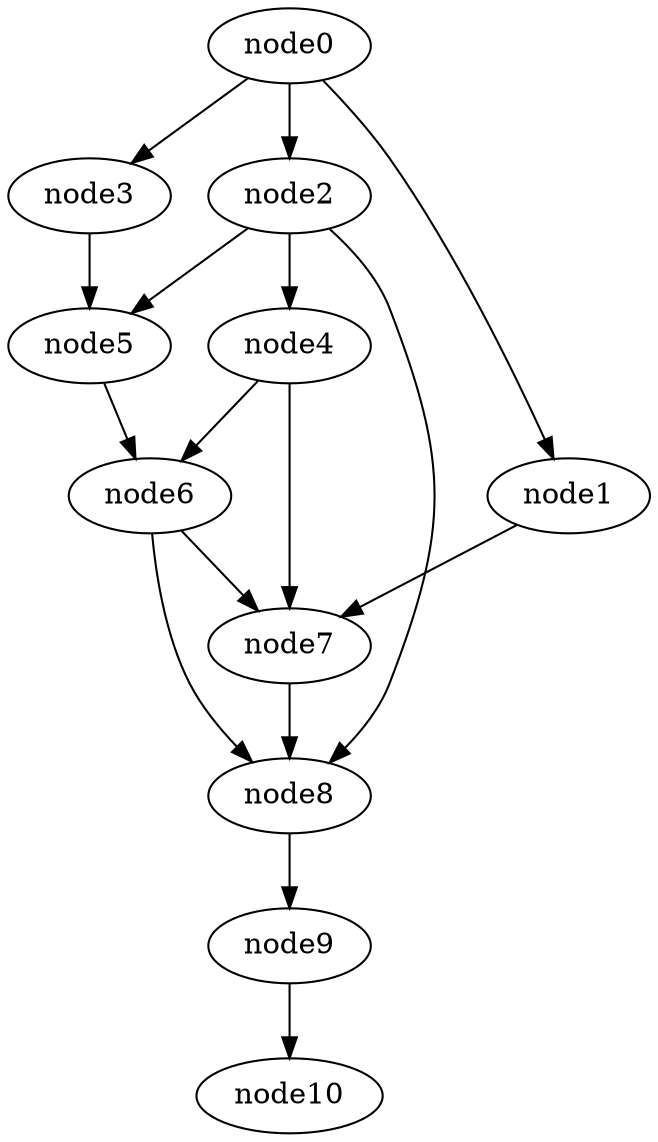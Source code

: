 digraph g{
	node10
	node9 -> node10
	node8 -> node9
	node7 -> node8
	node6 -> node8
	node6 -> node7
	node5 -> node6
	node4 -> node7
	node4 -> node6
	node3 -> node5
	node2 -> node8
	node2 -> node5
	node2 -> node4
	node1 -> node7
	node0 -> node3
	node0 -> node2
	node0 -> node1
}
